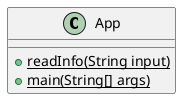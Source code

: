@startuml
'https://plantuml.com/class-diagram

class App{

+{static}readInfo(String input)
+{static}main(String[] args)

}

@enduml